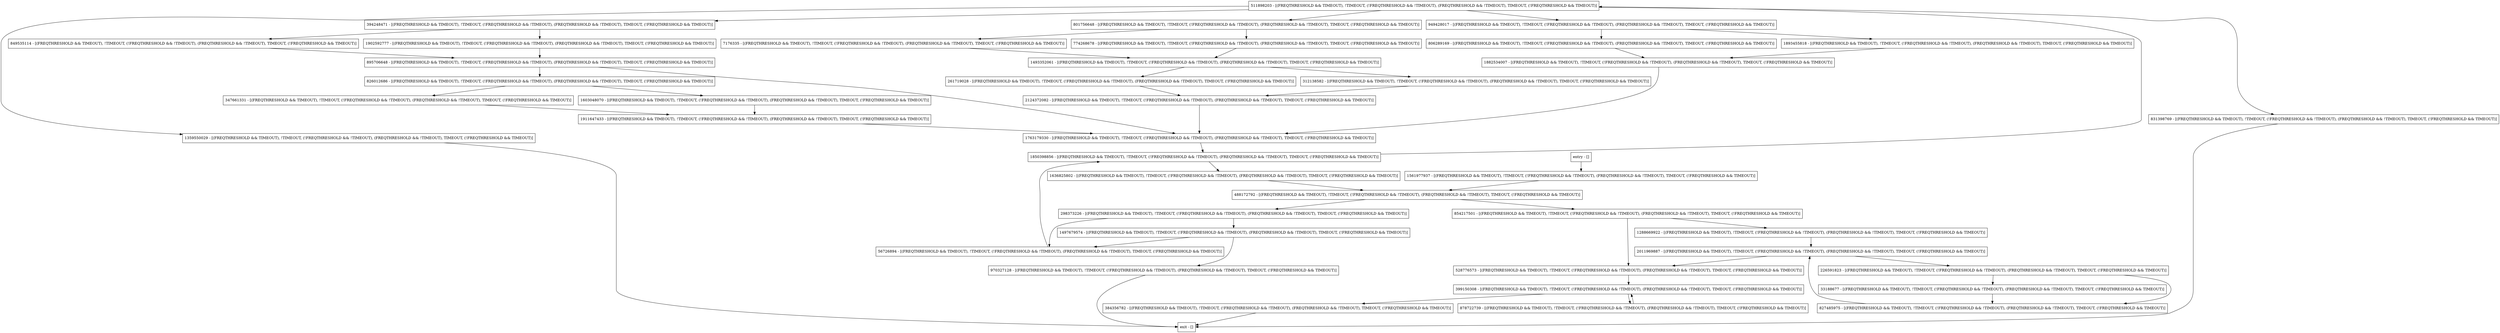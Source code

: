 digraph getColors {
node [shape=record];
1288669922 [label="1288669922 - [(FREQTHRESHOLD && TIMEOUT), !TIMEOUT, (!FREQTHRESHOLD && !TIMEOUT), (FREQTHRESHOLD && !TIMEOUT), TIMEOUT, (!FREQTHRESHOLD && TIMEOUT)]"];
7176335 [label="7176335 - [(FREQTHRESHOLD && TIMEOUT), !TIMEOUT, (!FREQTHRESHOLD && !TIMEOUT), (FREQTHRESHOLD && !TIMEOUT), TIMEOUT, (!FREQTHRESHOLD && TIMEOUT)]"];
2124372082 [label="2124372082 - [(FREQTHRESHOLD && TIMEOUT), !TIMEOUT, (!FREQTHRESHOLD && !TIMEOUT), (FREQTHRESHOLD && !TIMEOUT), TIMEOUT, (!FREQTHRESHOLD && TIMEOUT)]"];
949428017 [label="949428017 - [(FREQTHRESHOLD && TIMEOUT), !TIMEOUT, (!FREQTHRESHOLD && !TIMEOUT), (FREQTHRESHOLD && !TIMEOUT), TIMEOUT, (!FREQTHRESHOLD && TIMEOUT)]"];
774268678 [label="774268678 - [(FREQTHRESHOLD && TIMEOUT), !TIMEOUT, (!FREQTHRESHOLD && !TIMEOUT), (FREQTHRESHOLD && !TIMEOUT), TIMEOUT, (!FREQTHRESHOLD && TIMEOUT)]"];
826012686 [label="826012686 - [(FREQTHRESHOLD && TIMEOUT), !TIMEOUT, (!FREQTHRESHOLD && !TIMEOUT), (FREQTHRESHOLD && !TIMEOUT), TIMEOUT, (!FREQTHRESHOLD && TIMEOUT)]"];
849535114 [label="849535114 - [(FREQTHRESHOLD && TIMEOUT), !TIMEOUT, (!FREQTHRESHOLD && !TIMEOUT), (FREQTHRESHOLD && !TIMEOUT), TIMEOUT, (!FREQTHRESHOLD && TIMEOUT)]"];
1893455818 [label="1893455818 - [(FREQTHRESHOLD && TIMEOUT), !TIMEOUT, (!FREQTHRESHOLD && !TIMEOUT), (FREQTHRESHOLD && !TIMEOUT), TIMEOUT, (!FREQTHRESHOLD && TIMEOUT)]"];
528776573 [label="528776573 - [(FREQTHRESHOLD && TIMEOUT), !TIMEOUT, (!FREQTHRESHOLD && !TIMEOUT), (FREQTHRESHOLD && !TIMEOUT), TIMEOUT, (!FREQTHRESHOLD && TIMEOUT)]"];
854217501 [label="854217501 - [(FREQTHRESHOLD && TIMEOUT), !TIMEOUT, (!FREQTHRESHOLD && !TIMEOUT), (FREQTHRESHOLD && !TIMEOUT), TIMEOUT, (!FREQTHRESHOLD && TIMEOUT)]"];
1603048070 [label="1603048070 - [(FREQTHRESHOLD && TIMEOUT), !TIMEOUT, (!FREQTHRESHOLD && !TIMEOUT), (FREQTHRESHOLD && !TIMEOUT), TIMEOUT, (!FREQTHRESHOLD && TIMEOUT)]"];
827485975 [label="827485975 - [(FREQTHRESHOLD && TIMEOUT), !TIMEOUT, (!FREQTHRESHOLD && !TIMEOUT), (FREQTHRESHOLD && !TIMEOUT), TIMEOUT, (!FREQTHRESHOLD && TIMEOUT)]"];
1911647433 [label="1911647433 - [(FREQTHRESHOLD && TIMEOUT), !TIMEOUT, (!FREQTHRESHOLD && !TIMEOUT), (FREQTHRESHOLD && !TIMEOUT), TIMEOUT, (!FREQTHRESHOLD && TIMEOUT)]"];
831398769 [label="831398769 - [(FREQTHRESHOLD && TIMEOUT), !TIMEOUT, (!FREQTHRESHOLD && !TIMEOUT), (FREQTHRESHOLD && !TIMEOUT), TIMEOUT, (!FREQTHRESHOLD && TIMEOUT)]"];
312138582 [label="312138582 - [(FREQTHRESHOLD && TIMEOUT), !TIMEOUT, (!FREQTHRESHOLD && !TIMEOUT), (FREQTHRESHOLD && !TIMEOUT), TIMEOUT, (!FREQTHRESHOLD && TIMEOUT)]"];
1902592777 [label="1902592777 - [(FREQTHRESHOLD && TIMEOUT), !TIMEOUT, (!FREQTHRESHOLD && !TIMEOUT), (FREQTHRESHOLD && !TIMEOUT), TIMEOUT, (!FREQTHRESHOLD && TIMEOUT)]"];
226591823 [label="226591823 - [(FREQTHRESHOLD && TIMEOUT), !TIMEOUT, (!FREQTHRESHOLD && !TIMEOUT), (FREQTHRESHOLD && !TIMEOUT), TIMEOUT, (!FREQTHRESHOLD && TIMEOUT)]"];
1882534007 [label="1882534007 - [(FREQTHRESHOLD && TIMEOUT), !TIMEOUT, (!FREQTHRESHOLD && !TIMEOUT), (FREQTHRESHOLD && !TIMEOUT), TIMEOUT, (!FREQTHRESHOLD && TIMEOUT)]"];
298373226 [label="298373226 - [(FREQTHRESHOLD && TIMEOUT), !TIMEOUT, (!FREQTHRESHOLD && !TIMEOUT), (FREQTHRESHOLD && !TIMEOUT), TIMEOUT, (!FREQTHRESHOLD && TIMEOUT)]"];
1850398856 [label="1850398856 - [(FREQTHRESHOLD && TIMEOUT), !TIMEOUT, (!FREQTHRESHOLD && !TIMEOUT), (FREQTHRESHOLD && !TIMEOUT), TIMEOUT, (!FREQTHRESHOLD && TIMEOUT)]"];
806289169 [label="806289169 - [(FREQTHRESHOLD && TIMEOUT), !TIMEOUT, (!FREQTHRESHOLD && !TIMEOUT), (FREQTHRESHOLD && !TIMEOUT), TIMEOUT, (!FREQTHRESHOLD && TIMEOUT)]"];
1763179330 [label="1763179330 - [(FREQTHRESHOLD && TIMEOUT), !TIMEOUT, (!FREQTHRESHOLD && !TIMEOUT), (FREQTHRESHOLD && !TIMEOUT), TIMEOUT, (!FREQTHRESHOLD && TIMEOUT)]"];
33188677 [label="33188677 - [(FREQTHRESHOLD && TIMEOUT), !TIMEOUT, (!FREQTHRESHOLD && !TIMEOUT), (FREQTHRESHOLD && !TIMEOUT), TIMEOUT, (!FREQTHRESHOLD && TIMEOUT)]"];
399150308 [label="399150308 - [(FREQTHRESHOLD && TIMEOUT), !TIMEOUT, (!FREQTHRESHOLD && !TIMEOUT), (FREQTHRESHOLD && !TIMEOUT), TIMEOUT, (!FREQTHRESHOLD && TIMEOUT)]"];
1493352061 [label="1493352061 - [(FREQTHRESHOLD && TIMEOUT), !TIMEOUT, (!FREQTHRESHOLD && !TIMEOUT), (FREQTHRESHOLD && !TIMEOUT), TIMEOUT, (!FREQTHRESHOLD && TIMEOUT)]"];
1359550029 [label="1359550029 - [(FREQTHRESHOLD && TIMEOUT), !TIMEOUT, (!FREQTHRESHOLD && !TIMEOUT), (FREQTHRESHOLD && !TIMEOUT), TIMEOUT, (!FREQTHRESHOLD && TIMEOUT)]"];
1561977937 [label="1561977937 - [(FREQTHRESHOLD && TIMEOUT), !TIMEOUT, (!FREQTHRESHOLD && !TIMEOUT), (FREQTHRESHOLD && !TIMEOUT), TIMEOUT, (!FREQTHRESHOLD && TIMEOUT)]"];
895706648 [label="895706648 - [(FREQTHRESHOLD && TIMEOUT), !TIMEOUT, (!FREQTHRESHOLD && !TIMEOUT), (FREQTHRESHOLD && !TIMEOUT), TIMEOUT, (!FREQTHRESHOLD && TIMEOUT)]"];
1497679574 [label="1497679574 - [(FREQTHRESHOLD && TIMEOUT), !TIMEOUT, (!FREQTHRESHOLD && !TIMEOUT), (FREQTHRESHOLD && !TIMEOUT), TIMEOUT, (!FREQTHRESHOLD && TIMEOUT)]"];
entry [label="entry - []"];
exit [label="exit - []"];
511898203 [label="511898203 - [(FREQTHRESHOLD && TIMEOUT), !TIMEOUT, (!FREQTHRESHOLD && !TIMEOUT), (FREQTHRESHOLD && !TIMEOUT), TIMEOUT, (!FREQTHRESHOLD && TIMEOUT)]"];
261719028 [label="261719028 - [(FREQTHRESHOLD && TIMEOUT), !TIMEOUT, (!FREQTHRESHOLD && !TIMEOUT), (FREQTHRESHOLD && !TIMEOUT), TIMEOUT, (!FREQTHRESHOLD && TIMEOUT)]"];
1636825802 [label="1636825802 - [(FREQTHRESHOLD && TIMEOUT), !TIMEOUT, (!FREQTHRESHOLD && !TIMEOUT), (FREQTHRESHOLD && !TIMEOUT), TIMEOUT, (!FREQTHRESHOLD && TIMEOUT)]"];
394248471 [label="394248471 - [(FREQTHRESHOLD && TIMEOUT), !TIMEOUT, (!FREQTHRESHOLD && !TIMEOUT), (FREQTHRESHOLD && !TIMEOUT), TIMEOUT, (!FREQTHRESHOLD && TIMEOUT)]"];
2011969887 [label="2011969887 - [(FREQTHRESHOLD && TIMEOUT), !TIMEOUT, (!FREQTHRESHOLD && !TIMEOUT), (FREQTHRESHOLD && !TIMEOUT), TIMEOUT, (!FREQTHRESHOLD && TIMEOUT)]"];
878722739 [label="878722739 - [(FREQTHRESHOLD && TIMEOUT), !TIMEOUT, (!FREQTHRESHOLD && !TIMEOUT), (FREQTHRESHOLD && !TIMEOUT), TIMEOUT, (!FREQTHRESHOLD && TIMEOUT)]"];
970327128 [label="970327128 - [(FREQTHRESHOLD && TIMEOUT), !TIMEOUT, (!FREQTHRESHOLD && !TIMEOUT), (FREQTHRESHOLD && !TIMEOUT), TIMEOUT, (!FREQTHRESHOLD && TIMEOUT)]"];
488172792 [label="488172792 - [(FREQTHRESHOLD && TIMEOUT), !TIMEOUT, (!FREQTHRESHOLD && !TIMEOUT), (FREQTHRESHOLD && !TIMEOUT), TIMEOUT, (!FREQTHRESHOLD && TIMEOUT)]"];
56726894 [label="56726894 - [(FREQTHRESHOLD && TIMEOUT), !TIMEOUT, (!FREQTHRESHOLD && !TIMEOUT), (FREQTHRESHOLD && !TIMEOUT), TIMEOUT, (!FREQTHRESHOLD && TIMEOUT)]"];
801756648 [label="801756648 - [(FREQTHRESHOLD && TIMEOUT), !TIMEOUT, (!FREQTHRESHOLD && !TIMEOUT), (FREQTHRESHOLD && !TIMEOUT), TIMEOUT, (!FREQTHRESHOLD && TIMEOUT)]"];
347661331 [label="347661331 - [(FREQTHRESHOLD && TIMEOUT), !TIMEOUT, (!FREQTHRESHOLD && !TIMEOUT), (FREQTHRESHOLD && !TIMEOUT), TIMEOUT, (!FREQTHRESHOLD && TIMEOUT)]"];
384356782 [label="384356782 - [(FREQTHRESHOLD && TIMEOUT), !TIMEOUT, (!FREQTHRESHOLD && !TIMEOUT), (FREQTHRESHOLD && !TIMEOUT), TIMEOUT, (!FREQTHRESHOLD && TIMEOUT)]"];
entry;
exit;
1288669922 -> 2011969887;
7176335 -> 1493352061;
2124372082 -> 1763179330;
949428017 -> 1893455818;
949428017 -> 806289169;
774268678 -> 1493352061;
826012686 -> 347661331;
826012686 -> 1603048070;
849535114 -> 895706648;
1893455818 -> 1882534007;
528776573 -> 399150308;
854217501 -> 1288669922;
854217501 -> 528776573;
1603048070 -> 1911647433;
827485975 -> 2011969887;
1911647433 -> 1763179330;
831398769 -> exit;
312138582 -> 2124372082;
1902592777 -> 895706648;
226591823 -> 827485975;
226591823 -> 33188677;
1882534007 -> 1763179330;
298373226 -> 56726894;
298373226 -> 1497679574;
1850398856 -> 511898203;
1850398856 -> 1636825802;
806289169 -> 1882534007;
1763179330 -> 1850398856;
33188677 -> 827485975;
399150308 -> 878722739;
399150308 -> 384356782;
1493352061 -> 261719028;
1493352061 -> 312138582;
1359550029 -> exit;
1561977937 -> 488172792;
895706648 -> 826012686;
895706648 -> 1763179330;
1497679574 -> 970327128;
1497679574 -> 56726894;
entry -> 1561977937;
511898203 -> 394248471;
511898203 -> 831398769;
511898203 -> 949428017;
511898203 -> 1359550029;
511898203 -> 801756648;
261719028 -> 2124372082;
1636825802 -> 488172792;
394248471 -> 1902592777;
394248471 -> 849535114;
2011969887 -> 226591823;
2011969887 -> 528776573;
878722739 -> 399150308;
970327128 -> exit;
488172792 -> 298373226;
488172792 -> 854217501;
56726894 -> 1850398856;
801756648 -> 7176335;
801756648 -> 774268678;
347661331 -> 1911647433;
384356782 -> exit;
}
